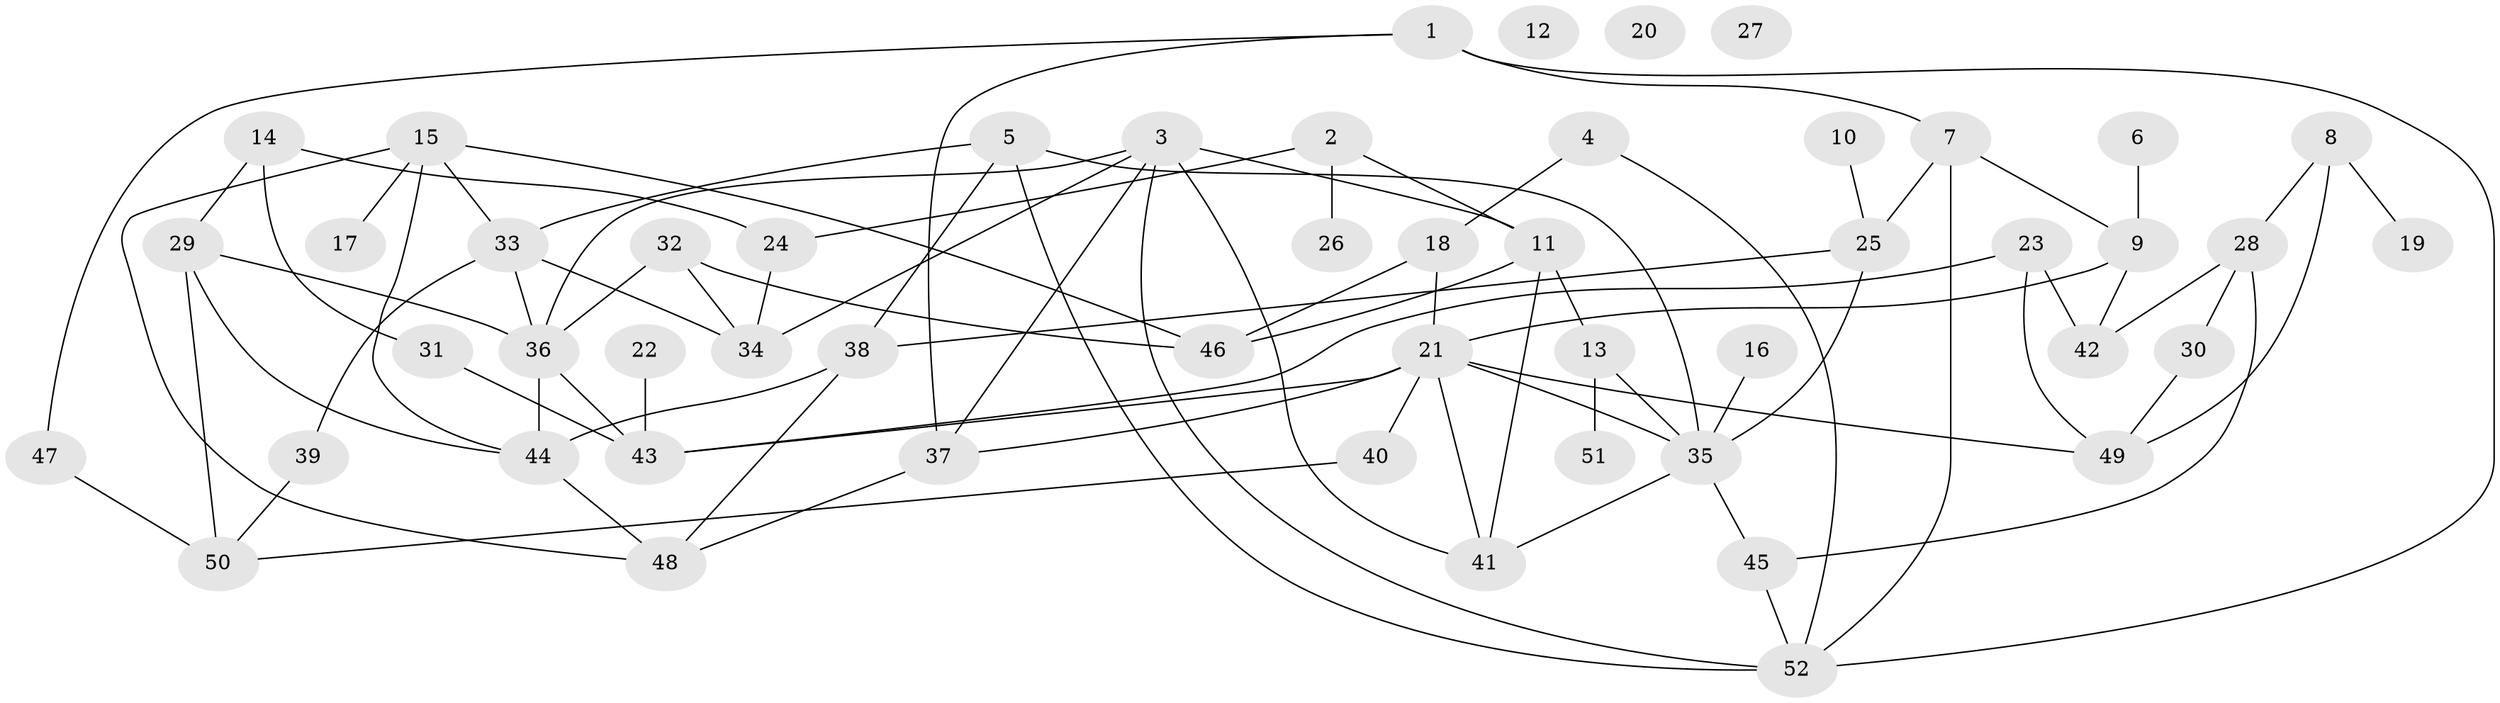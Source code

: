 // Generated by graph-tools (version 1.1) at 2025/33/03/09/25 02:33:30]
// undirected, 52 vertices, 84 edges
graph export_dot {
graph [start="1"]
  node [color=gray90,style=filled];
  1;
  2;
  3;
  4;
  5;
  6;
  7;
  8;
  9;
  10;
  11;
  12;
  13;
  14;
  15;
  16;
  17;
  18;
  19;
  20;
  21;
  22;
  23;
  24;
  25;
  26;
  27;
  28;
  29;
  30;
  31;
  32;
  33;
  34;
  35;
  36;
  37;
  38;
  39;
  40;
  41;
  42;
  43;
  44;
  45;
  46;
  47;
  48;
  49;
  50;
  51;
  52;
  1 -- 7;
  1 -- 37;
  1 -- 47;
  1 -- 52;
  2 -- 11;
  2 -- 24;
  2 -- 26;
  3 -- 11;
  3 -- 34;
  3 -- 36;
  3 -- 37;
  3 -- 41;
  3 -- 52;
  4 -- 18;
  4 -- 52;
  5 -- 33;
  5 -- 35;
  5 -- 38;
  5 -- 52;
  6 -- 9;
  7 -- 9;
  7 -- 25;
  7 -- 52;
  8 -- 19;
  8 -- 28;
  8 -- 49;
  9 -- 21;
  9 -- 42;
  10 -- 25;
  11 -- 13;
  11 -- 41;
  11 -- 46;
  13 -- 35;
  13 -- 51;
  14 -- 24;
  14 -- 29;
  14 -- 31;
  15 -- 17;
  15 -- 33;
  15 -- 44;
  15 -- 46;
  15 -- 48;
  16 -- 35;
  18 -- 21;
  18 -- 46;
  21 -- 35;
  21 -- 37;
  21 -- 40;
  21 -- 41;
  21 -- 43;
  21 -- 49;
  22 -- 43;
  23 -- 42;
  23 -- 43;
  23 -- 49;
  24 -- 34;
  25 -- 35;
  25 -- 38;
  28 -- 30;
  28 -- 42;
  28 -- 45;
  29 -- 36;
  29 -- 44;
  29 -- 50;
  30 -- 49;
  31 -- 43;
  32 -- 34;
  32 -- 36;
  32 -- 46;
  33 -- 34;
  33 -- 36;
  33 -- 39;
  35 -- 41;
  35 -- 45;
  36 -- 43;
  36 -- 44;
  37 -- 48;
  38 -- 44;
  38 -- 48;
  39 -- 50;
  40 -- 50;
  44 -- 48;
  45 -- 52;
  47 -- 50;
}
